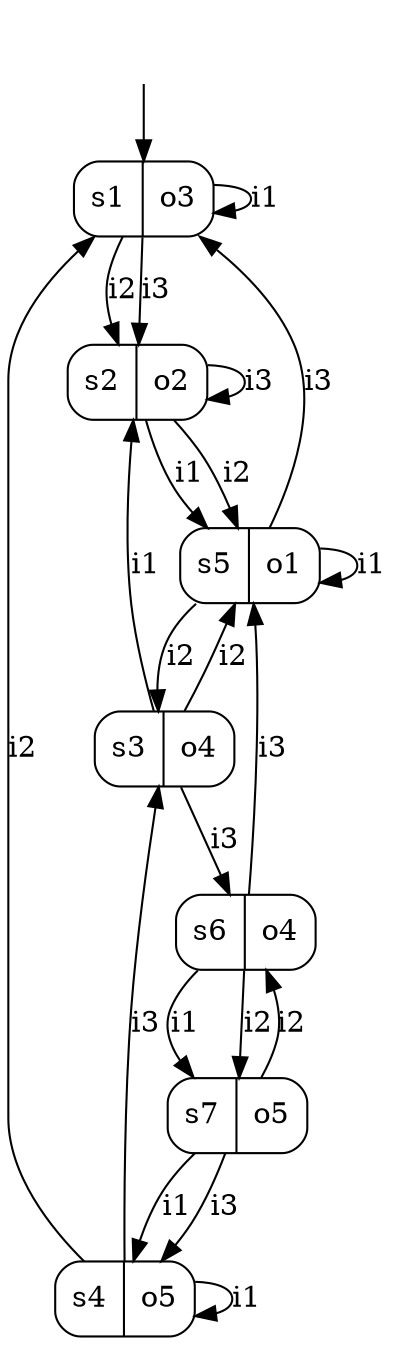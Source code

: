 digraph MooreMachine_7States_3Inputs_5Outputs_794054b84ab147bd8f99b17225c2bb70 {
s1 [label="s1|o3", shape=record, style=rounded];
s2 [label="s2|o2", shape=record, style=rounded];
s3 [label="s3|o4", shape=record, style=rounded];
s4 [label="s4|o5", shape=record, style=rounded];
s5 [label="s5|o1", shape=record, style=rounded];
s6 [label="s6|o4", shape=record, style=rounded];
s7 [label="s7|o5", shape=record, style=rounded];
s1 -> s1 [label="i1"];
s1 -> s2 [label="i2"];
s1 -> s2 [label="i3"];
s2 -> s5 [label="i1"];
s2 -> s5 [label="i2"];
s2 -> s2 [label="i3"];
s3 -> s2 [label="i1"];
s3 -> s5 [label="i2"];
s3 -> s6 [label="i3"];
s4 -> s4 [label="i1"];
s4 -> s1 [label="i2"];
s4 -> s3 [label="i3"];
s5 -> s5 [label="i1"];
s5 -> s3 [label="i2"];
s5 -> s1 [label="i3"];
s6 -> s7 [label="i1"];
s6 -> s7 [label="i2"];
s6 -> s5 [label="i3"];
s7 -> s4 [label="i1"];
s7 -> s6 [label="i2"];
s7 -> s4 [label="i3"];
__start0 [shape=none, label=""];
__start0 -> s1 [label=""];
}
